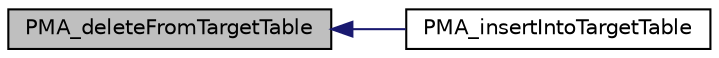 digraph G
{
  edge [fontname="Helvetica",fontsize="10",labelfontname="Helvetica",labelfontsize="10"];
  node [fontname="Helvetica",fontsize="10",shape=record];
  rankdir="LR";
  Node1 [label="PMA_deleteFromTargetTable",height=0.2,width=0.4,color="black", fillcolor="grey75", style="filled" fontcolor="black"];
  Node1 -> Node2 [dir="back",color="midnightblue",fontsize="10",style="solid",fontname="Helvetica"];
  Node2 [label="PMA_insertIntoTargetTable",height=0.2,width=0.4,color="black", fillcolor="white", style="filled",URL="$server__synchronize_8lib_8php.html#a27dcf755e8f0df800b73b73ec72994a1",tooltip="PMA_insertIntoTargetTable() inserts missing rows in the target table using $array_insert[$matching_ta..."];
}
